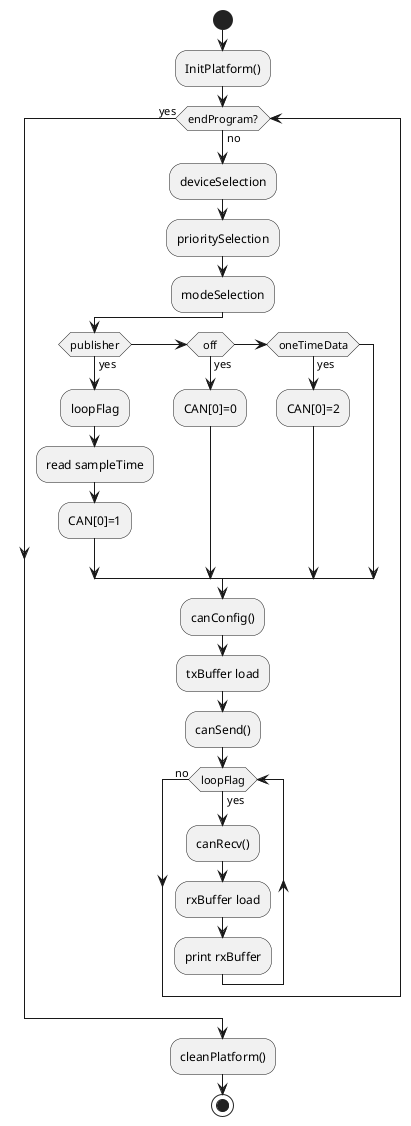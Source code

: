 @startuml
start

:InitPlatform();

while (endProgram?) is (no)
  :deviceSelection;
  :prioritySelection;
  :modeSelection;
  if (publisher) then (yes)
    :loopFlag;
    :read sampleTime;
    :CAN[0]=1;
  elseif (off) then (yes)
    :CAN[0]=0;
  elseif (oneTimeData) then (yes)
    :CAN[0]=2;
  endif

  :canConfig();
  :txBuffer load;

  :canSend();

  while (loopFlag) is (yes)
    :canRecv();
    :rxBuffer load;
    :print rxBuffer;
  endwhile (no)

endwhile (yes)

:cleanPlatform();

stop
@enduml